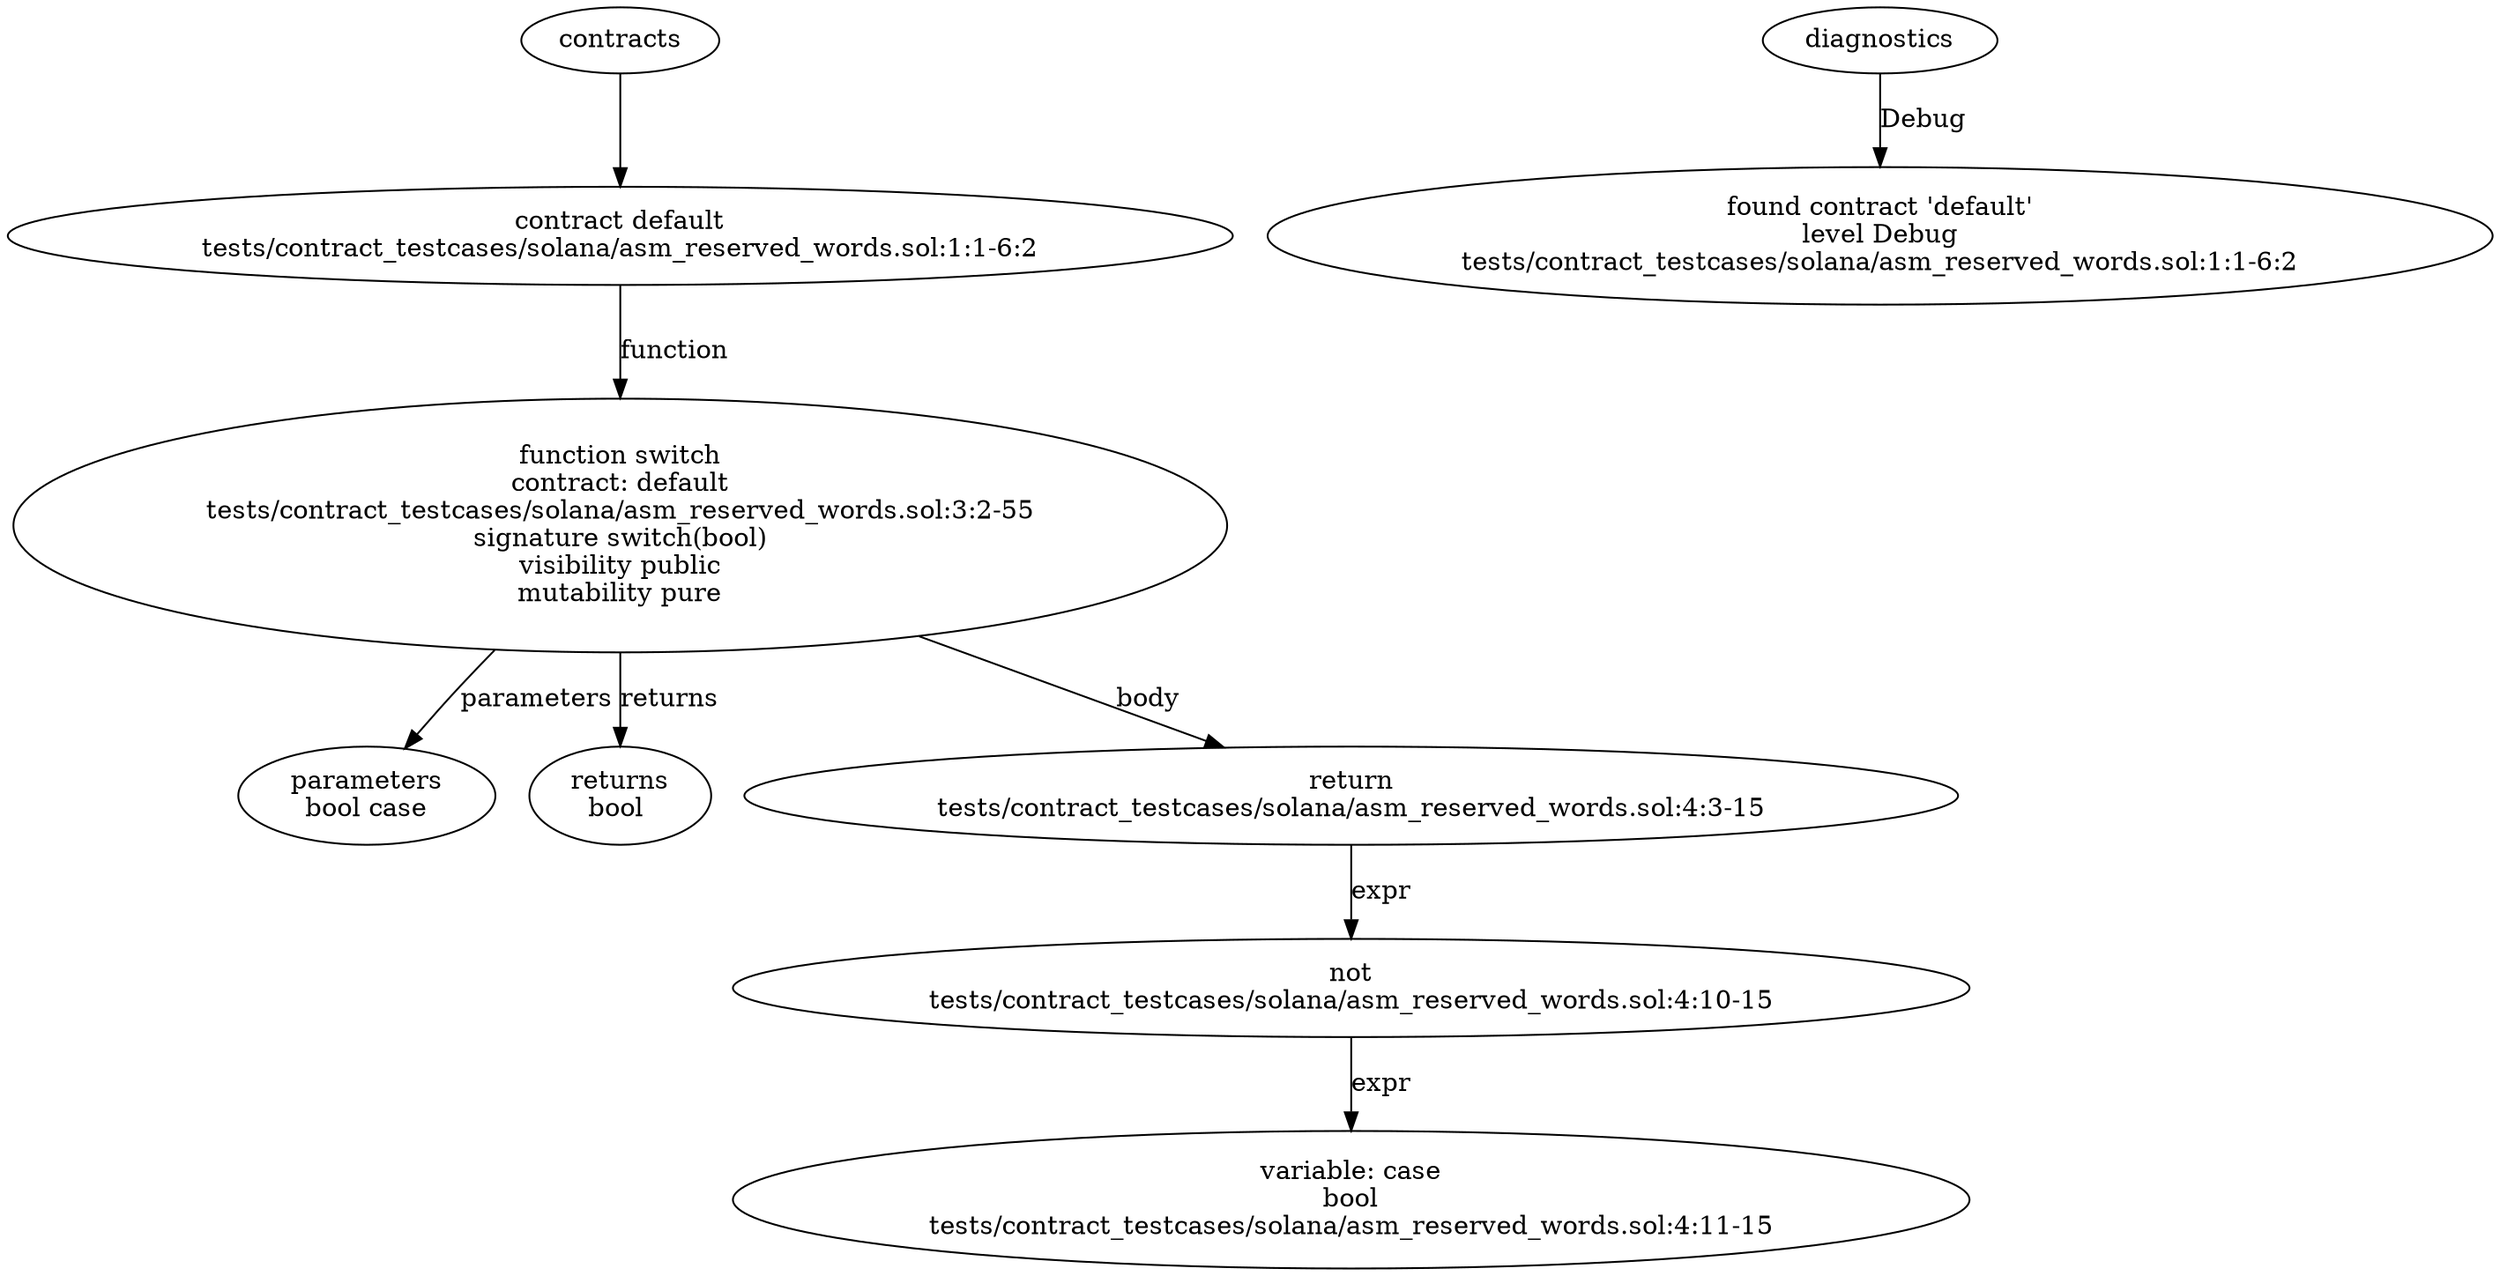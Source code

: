 strict digraph "tests/contract_testcases/solana/asm_reserved_words.sol" {
	contract [label="contract default\ntests/contract_testcases/solana/asm_reserved_words.sol:1:1-6:2"]
	switch [label="function switch\ncontract: default\ntests/contract_testcases/solana/asm_reserved_words.sol:3:2-55\nsignature switch(bool)\nvisibility public\nmutability pure"]
	parameters [label="parameters\nbool case"]
	returns [label="returns\nbool "]
	return [label="return\ntests/contract_testcases/solana/asm_reserved_words.sol:4:3-15"]
	not [label="not\ntests/contract_testcases/solana/asm_reserved_words.sol:4:10-15"]
	variable [label="variable: case\nbool\ntests/contract_testcases/solana/asm_reserved_words.sol:4:11-15"]
	diagnostic [label="found contract 'default'\nlevel Debug\ntests/contract_testcases/solana/asm_reserved_words.sol:1:1-6:2"]
	contracts -> contract
	contract -> switch [label="function"]
	switch -> parameters [label="parameters"]
	switch -> returns [label="returns"]
	switch -> return [label="body"]
	return -> not [label="expr"]
	not -> variable [label="expr"]
	diagnostics -> diagnostic [label="Debug"]
}
